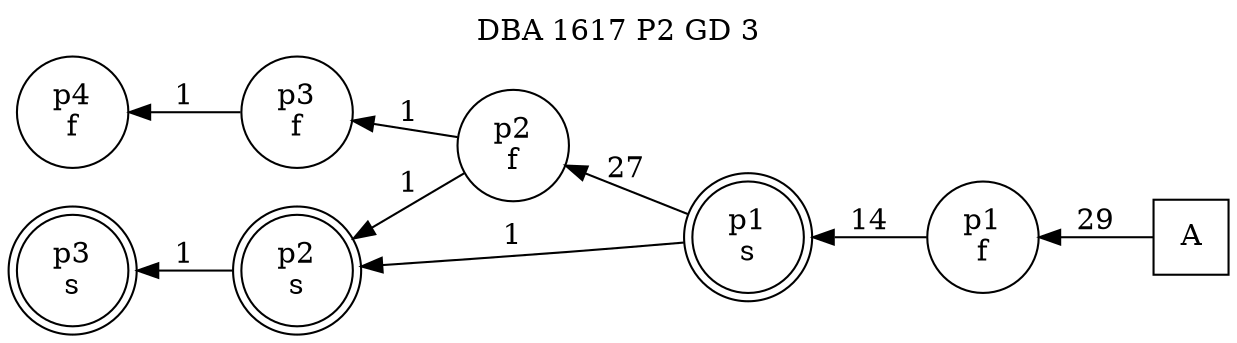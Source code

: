 digraph DBA_1617_P2_GD_3_GOOD {
labelloc="tl"
label= " DBA 1617 P2 GD 3 "
rankdir="RL";
graph [ size=" 10 , 10 !"]

"A" [shape="square" label="A"]
"p1_f" [shape="circle" label="p1
f"]
"p1_s" [shape="doublecircle" label="p1
s"]
"p2_f" [shape="circle" label="p2
f"]
"p3_f" [shape="circle" label="p3
f"]
"p4_f" [shape="circle" label="p4
f"]
"p2_s" [shape="doublecircle" label="p2
s"]
"p3_s" [shape="doublecircle" label="p3
s"]
"A" -> "p1_f" [ label=29]
"p1_f" -> "p1_s" [ label=14]
"p1_s" -> "p2_f" [ label=27]
"p1_s" -> "p2_s" [ label=1]
"p2_f" -> "p3_f" [ label=1]
"p2_f" -> "p2_s" [ label=1]
"p3_f" -> "p4_f" [ label=1]
"p2_s" -> "p3_s" [ label=1]
}
